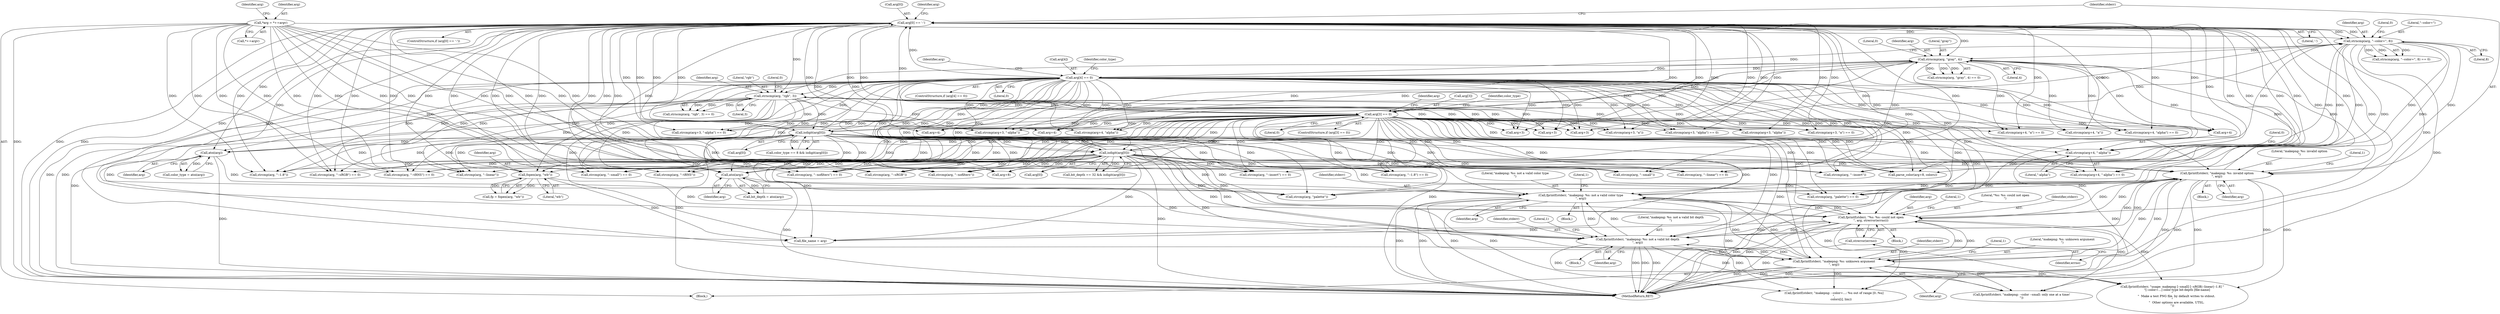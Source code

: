 digraph "0_Android_9d4853418ab2f754c2b63e091c29c5529b8b86ca_18@API" {
"1000369" [label="(Call,strcmp(arg+4, \"-alpha\"))"];
"1000308" [label="(Call,arg[0] == '-')"];
"1000247" [label="(Call,strncmp(arg, \"--color=\", 8))"];
"1000389" [label="(Call,arg[3] == 0)"];
"1000382" [label="(Call,strncmp(arg, \"rgb\", 3))"];
"1000340" [label="(Call,arg[4] == 0)"];
"1000333" [label="(Call,strncmp(arg, \"gray\", 4))"];
"1000314" [label="(Call,fprintf(stderr, \"makepng: %s: invalid option\n\", arg))"];
"1000460" [label="(Call,fprintf(stderr, \"makepng: %s: not a valid color type\n\", arg))"];
"1000519" [label="(Call,fprintf(stderr, \"%s: %s: could not open\n\", arg, strerror(errno)))"];
"1000497" [label="(Call,fprintf(stderr, \"makepng: %s: not a valid bit depth\n\", arg))"];
"1000531" [label="(Call,fprintf(stderr, \"makepng: %s: unknown argument\n\", arg))"];
"1000434" [label="(Call,isdigit(arg[0]))"];
"1000472" [label="(Call,isdigit(arg[0]))"];
"1000479" [label="(Call,atoi(arg))"];
"1000511" [label="(Call,fopen(arg, \"wb\"))"];
"1000523" [label="(Call,strerror(errno))"];
"1000441" [label="(Call,atoi(arg))"];
"1000174" [label="(Call,*arg = *++argv)"];
"1000369" [label="(Call,strcmp(arg+4, \"-alpha\"))"];
"1000513" [label="(Literal,\"wb\")"];
"1000353" [label="(Call,strcmp(arg+4, \"a\") == 0)"];
"1000202" [label="(Call,strcmp(arg, \"--sRGB\") == 0)"];
"1000191" [label="(Call,strcmp(arg, \"--tRNS\") == 0)"];
"1000389" [label="(Call,arg[3] == 0)"];
"1000336" [label="(Literal,4)"];
"1000524" [label="(Identifier,errno)"];
"1000354" [label="(Call,strcmp(arg+4, \"a\"))"];
"1000498" [label="(Identifier,stderr)"];
"1000315" [label="(Identifier,stderr)"];
"1000417" [label="(Call,strcmp(arg+3, \"-alpha\") == 0)"];
"1000480" [label="(Identifier,arg)"];
"1000214" [label="(Call,strcmp(arg, \"--linear\"))"];
"1000265" [label="(Call,strcmp(arg, \"--insert\"))"];
"1000203" [label="(Call,strcmp(arg, \"--sRGB\"))"];
"1000176" [label="(Call,*++argv)"];
"1000314" [label="(Call,fprintf(stderr, \"makepng: %s: invalid option\n\", arg))"];
"1000308" [label="(Call,arg[0] == '-')"];
"1000386" [label="(Literal,0)"];
"1000335" [label="(Literal,\"gray\")"];
"1000322" [label="(Call,strcmp(arg, \"palette\"))"];
"1000512" [label="(Identifier,arg)"];
"1000339" [label="(ControlStructure,if (arg[4] == 0))"];
"1000236" [label="(Call,strcmp(arg, \"--nofilters\"))"];
"1000312" [label="(Literal,'-')"];
"1000473" [label="(Call,arg[0])"];
"1000341" [label="(Call,arg[4])"];
"1000460" [label="(Call,fprintf(stderr, \"makepng: %s: not a valid color type\n\", arg))"];
"1000534" [label="(Identifier,arg)"];
"1000536" [label="(Literal,1)"];
"1000307" [label="(ControlStructure,if (arg[0] == '-'))"];
"1000404" [label="(Call,arg+3)"];
"1000462" [label="(Literal,\"makepng: %s: not a valid color type\n\")"];
"1000518" [label="(Block,)"];
"1000511" [label="(Call,fopen(arg, \"wb\"))"];
"1000419" [label="(Call,arg+3)"];
"1000441" [label="(Call,atoi(arg))"];
"1000533" [label="(Literal,\"makepng: %s: unknown argument\n\")"];
"1000390" [label="(Call,arg[3])"];
"1000337" [label="(Literal,0)"];
"1000383" [label="(Identifier,arg)"];
"1000182" [label="(Identifier,arg)"];
"1000384" [label="(Literal,\"rgb\")"];
"1000224" [label="(Call,strcmp(arg, \"--1.8\") == 0)"];
"1000410" [label="(Call,strcmp(arg+3, \"alpha\") == 0)"];
"1000180" [label="(Call,strcmp(arg, \"--small\") == 0)"];
"1000334" [label="(Identifier,arg)"];
"1000316" [label="(Literal,\"makepng: %s: invalid option\n\")"];
"1000192" [label="(Call,strcmp(arg, \"--tRNS\"))"];
"1000435" [label="(Call,arg[0])"];
"1000393" [label="(Literal,0)"];
"1000430" [label="(Call,color_type == 8 && isdigit(arg[0]))"];
"1000225" [label="(Call,strcmp(arg, \"--1.8\"))"];
"1000412" [label="(Call,arg+3)"];
"1000344" [label="(Literal,0)"];
"1000253" [label="(Call,parse_color(arg+8, colors))"];
"1000175" [label="(Identifier,arg)"];
"1000388" [label="(ControlStructure,if (arg[3] == 0))"];
"1000442" [label="(Identifier,arg)"];
"1000347" [label="(Identifier,color_type)"];
"1000381" [label="(Call,strncmp(arg, \"rgb\", 3) == 0)"];
"1000396" [label="(Identifier,color_type)"];
"1000248" [label="(Identifier,arg)"];
"1000521" [label="(Literal,\"%s: %s: could not open\n\")"];
"1000527" [label="(Call,file_name = arg)"];
"1000370" [label="(Call,arg+4)"];
"1000584" [label="(Call,fprintf(stderr, \"makepng: --color=...: %u out of range [0..%u]\n\",\n               colors[i], lim))"];
"1000251" [label="(Literal,0)"];
"1000523" [label="(Call,strerror(errno))"];
"1000602" [label="(Call,fprintf(stderr, \"makepng: --color --small: only one at a time!\n\"))"];
"1000411" [label="(Call,strcmp(arg+3, \"alpha\"))"];
"1000313" [label="(Block,)"];
"1000502" [label="(Literal,1)"];
"1000368" [label="(Call,strcmp(arg+4, \"-alpha\") == 0)"];
"1000323" [label="(Identifier,arg)"];
"1000497" [label="(Call,fprintf(stderr, \"makepng: %s: not a valid bit depth\n\", arg))"];
"1000249" [label="(Literal,\"--color=\")"];
"1000174" [label="(Call,*arg = *++argv)"];
"1000520" [label="(Identifier,stderr)"];
"1000250" [label="(Literal,8)"];
"1000522" [label="(Identifier,arg)"];
"1000247" [label="(Call,strncmp(arg, \"--color=\", 8))"];
"1000403" [label="(Call,strcmp(arg+3, \"a\"))"];
"1000361" [label="(Call,strcmp(arg+4, \"alpha\") == 0)"];
"1000246" [label="(Call,strncmp(arg, \"--color=\", 8) == 0)"];
"1000385" [label="(Literal,3)"];
"1000463" [label="(Identifier,arg)"];
"1000434" [label="(Call,isdigit(arg[0]))"];
"1000235" [label="(Call,strcmp(arg, \"--nofilters\") == 0)"];
"1000321" [label="(Call,strcmp(arg, \"palette\") == 0)"];
"1000402" [label="(Call,strcmp(arg+3, \"a\") == 0)"];
"1000333" [label="(Call,strncmp(arg, \"gray\", 4))"];
"1000459" [label="(Block,)"];
"1000373" [label="(Literal,\"-alpha\")"];
"1000309" [label="(Call,arg[0])"];
"1000319" [label="(Literal,1)"];
"1000468" [label="(Call,bit_depth == 32 && isdigit(arg[0]))"];
"1000418" [label="(Call,strcmp(arg+3, \"-alpha\"))"];
"1000363" [label="(Call,arg+4)"];
"1000374" [label="(Literal,0)"];
"1000732" [label="(MethodReturn,RET)"];
"1000472" [label="(Call,isdigit(arg[0]))"];
"1000531" [label="(Call,fprintf(stderr, \"makepng: %s: unknown argument\n\", arg))"];
"1000519" [label="(Call,fprintf(stderr, \"%s: %s: could not open\n\", arg, strerror(errno)))"];
"1000317" [label="(Identifier,arg)"];
"1000532" [label="(Identifier,stderr)"];
"1000382" [label="(Call,strncmp(arg, \"rgb\", 3))"];
"1000500" [label="(Identifier,arg)"];
"1000340" [label="(Call,arg[4] == 0)"];
"1000254" [label="(Call,arg+8)"];
"1000465" [label="(Literal,1)"];
"1000362" [label="(Call,strcmp(arg+4, \"alpha\"))"];
"1000355" [label="(Call,arg+4)"];
"1000509" [label="(Call,fp = fopen(arg, \"wb\"))"];
"1000213" [label="(Call,strcmp(arg, \"--linear\") == 0)"];
"1000181" [label="(Call,strcmp(arg, \"--small\"))"];
"1000332" [label="(Call,strncmp(arg, \"gray\", 4) == 0)"];
"1000439" [label="(Call,color_type = atoi(arg))"];
"1000461" [label="(Identifier,stderr)"];
"1000405" [label="(Identifier,arg)"];
"1000264" [label="(Call,strcmp(arg, \"--insert\") == 0)"];
"1000546" [label="(Call,fprintf(stderr, \"usage: makepng [--small] [--sRGB|--linear|--1.8] \"\n          \"[--color=...] color-type bit-depth [file-name]\n\"\n         \"  Make a test PNG file, by default writes to stdout.\n\"\n         \"  Other options are available, UTSL.\n\"))"];
"1000499" [label="(Literal,\"makepng: %s: not a valid bit depth\n\")"];
"1000479" [label="(Call,atoi(arg))"];
"1000477" [label="(Call,bit_depth = atoi(arg))"];
"1000496" [label="(Block,)"];
"1000526" [label="(Literal,1)"];
"1000356" [label="(Identifier,arg)"];
"1000172" [label="(Block,)"];
"1000369" -> "1000368"  [label="AST: "];
"1000369" -> "1000373"  [label="CFG: "];
"1000370" -> "1000369"  [label="AST: "];
"1000373" -> "1000369"  [label="AST: "];
"1000374" -> "1000369"  [label="CFG: "];
"1000369" -> "1000732"  [label="DDG: "];
"1000308" -> "1000369"  [label="DDG: "];
"1000389" -> "1000369"  [label="DDG: "];
"1000340" -> "1000369"  [label="DDG: "];
"1000333" -> "1000369"  [label="DDG: "];
"1000308" -> "1000307"  [label="AST: "];
"1000308" -> "1000312"  [label="CFG: "];
"1000309" -> "1000308"  [label="AST: "];
"1000312" -> "1000308"  [label="AST: "];
"1000315" -> "1000308"  [label="CFG: "];
"1000323" -> "1000308"  [label="CFG: "];
"1000308" -> "1000732"  [label="DDG: "];
"1000308" -> "1000732"  [label="DDG: "];
"1000308" -> "1000180"  [label="DDG: "];
"1000308" -> "1000181"  [label="DDG: "];
"1000308" -> "1000191"  [label="DDG: "];
"1000308" -> "1000192"  [label="DDG: "];
"1000308" -> "1000202"  [label="DDG: "];
"1000308" -> "1000203"  [label="DDG: "];
"1000308" -> "1000213"  [label="DDG: "];
"1000308" -> "1000214"  [label="DDG: "];
"1000308" -> "1000224"  [label="DDG: "];
"1000308" -> "1000225"  [label="DDG: "];
"1000308" -> "1000235"  [label="DDG: "];
"1000308" -> "1000236"  [label="DDG: "];
"1000308" -> "1000247"  [label="DDG: "];
"1000308" -> "1000253"  [label="DDG: "];
"1000308" -> "1000254"  [label="DDG: "];
"1000308" -> "1000264"  [label="DDG: "];
"1000308" -> "1000265"  [label="DDG: "];
"1000247" -> "1000308"  [label="DDG: "];
"1000434" -> "1000308"  [label="DDG: "];
"1000472" -> "1000308"  [label="DDG: "];
"1000389" -> "1000308"  [label="DDG: "];
"1000340" -> "1000308"  [label="DDG: "];
"1000308" -> "1000314"  [label="DDG: "];
"1000308" -> "1000321"  [label="DDG: "];
"1000308" -> "1000322"  [label="DDG: "];
"1000308" -> "1000333"  [label="DDG: "];
"1000308" -> "1000353"  [label="DDG: "];
"1000308" -> "1000354"  [label="DDG: "];
"1000308" -> "1000355"  [label="DDG: "];
"1000308" -> "1000361"  [label="DDG: "];
"1000308" -> "1000362"  [label="DDG: "];
"1000308" -> "1000363"  [label="DDG: "];
"1000308" -> "1000368"  [label="DDG: "];
"1000308" -> "1000370"  [label="DDG: "];
"1000308" -> "1000382"  [label="DDG: "];
"1000308" -> "1000402"  [label="DDG: "];
"1000308" -> "1000403"  [label="DDG: "];
"1000308" -> "1000404"  [label="DDG: "];
"1000308" -> "1000410"  [label="DDG: "];
"1000308" -> "1000411"  [label="DDG: "];
"1000308" -> "1000412"  [label="DDG: "];
"1000308" -> "1000417"  [label="DDG: "];
"1000308" -> "1000418"  [label="DDG: "];
"1000308" -> "1000419"  [label="DDG: "];
"1000308" -> "1000434"  [label="DDG: "];
"1000308" -> "1000441"  [label="DDG: "];
"1000308" -> "1000460"  [label="DDG: "];
"1000308" -> "1000472"  [label="DDG: "];
"1000308" -> "1000479"  [label="DDG: "];
"1000308" -> "1000497"  [label="DDG: "];
"1000308" -> "1000511"  [label="DDG: "];
"1000308" -> "1000519"  [label="DDG: "];
"1000308" -> "1000527"  [label="DDG: "];
"1000308" -> "1000531"  [label="DDG: "];
"1000247" -> "1000246"  [label="AST: "];
"1000247" -> "1000250"  [label="CFG: "];
"1000248" -> "1000247"  [label="AST: "];
"1000249" -> "1000247"  [label="AST: "];
"1000250" -> "1000247"  [label="AST: "];
"1000251" -> "1000247"  [label="CFG: "];
"1000247" -> "1000732"  [label="DDG: "];
"1000247" -> "1000246"  [label="DDG: "];
"1000247" -> "1000246"  [label="DDG: "];
"1000247" -> "1000246"  [label="DDG: "];
"1000389" -> "1000247"  [label="DDG: "];
"1000340" -> "1000247"  [label="DDG: "];
"1000434" -> "1000247"  [label="DDG: "];
"1000472" -> "1000247"  [label="DDG: "];
"1000174" -> "1000247"  [label="DDG: "];
"1000247" -> "1000253"  [label="DDG: "];
"1000247" -> "1000254"  [label="DDG: "];
"1000247" -> "1000264"  [label="DDG: "];
"1000247" -> "1000265"  [label="DDG: "];
"1000247" -> "1000314"  [label="DDG: "];
"1000247" -> "1000321"  [label="DDG: "];
"1000247" -> "1000322"  [label="DDG: "];
"1000247" -> "1000333"  [label="DDG: "];
"1000389" -> "1000388"  [label="AST: "];
"1000389" -> "1000393"  [label="CFG: "];
"1000390" -> "1000389"  [label="AST: "];
"1000393" -> "1000389"  [label="AST: "];
"1000396" -> "1000389"  [label="CFG: "];
"1000405" -> "1000389"  [label="CFG: "];
"1000389" -> "1000732"  [label="DDG: "];
"1000389" -> "1000732"  [label="DDG: "];
"1000389" -> "1000180"  [label="DDG: "];
"1000389" -> "1000181"  [label="DDG: "];
"1000389" -> "1000191"  [label="DDG: "];
"1000389" -> "1000192"  [label="DDG: "];
"1000389" -> "1000202"  [label="DDG: "];
"1000389" -> "1000203"  [label="DDG: "];
"1000389" -> "1000213"  [label="DDG: "];
"1000389" -> "1000214"  [label="DDG: "];
"1000389" -> "1000224"  [label="DDG: "];
"1000389" -> "1000225"  [label="DDG: "];
"1000389" -> "1000235"  [label="DDG: "];
"1000389" -> "1000236"  [label="DDG: "];
"1000389" -> "1000253"  [label="DDG: "];
"1000389" -> "1000254"  [label="DDG: "];
"1000389" -> "1000264"  [label="DDG: "];
"1000389" -> "1000265"  [label="DDG: "];
"1000389" -> "1000314"  [label="DDG: "];
"1000389" -> "1000321"  [label="DDG: "];
"1000389" -> "1000322"  [label="DDG: "];
"1000389" -> "1000333"  [label="DDG: "];
"1000389" -> "1000353"  [label="DDG: "];
"1000389" -> "1000354"  [label="DDG: "];
"1000389" -> "1000355"  [label="DDG: "];
"1000389" -> "1000361"  [label="DDG: "];
"1000389" -> "1000362"  [label="DDG: "];
"1000389" -> "1000363"  [label="DDG: "];
"1000389" -> "1000368"  [label="DDG: "];
"1000389" -> "1000370"  [label="DDG: "];
"1000389" -> "1000382"  [label="DDG: "];
"1000382" -> "1000389"  [label="DDG: "];
"1000389" -> "1000402"  [label="DDG: "];
"1000389" -> "1000403"  [label="DDG: "];
"1000389" -> "1000404"  [label="DDG: "];
"1000389" -> "1000410"  [label="DDG: "];
"1000389" -> "1000411"  [label="DDG: "];
"1000389" -> "1000412"  [label="DDG: "];
"1000389" -> "1000417"  [label="DDG: "];
"1000389" -> "1000418"  [label="DDG: "];
"1000389" -> "1000419"  [label="DDG: "];
"1000389" -> "1000434"  [label="DDG: "];
"1000389" -> "1000441"  [label="DDG: "];
"1000389" -> "1000460"  [label="DDG: "];
"1000389" -> "1000472"  [label="DDG: "];
"1000389" -> "1000479"  [label="DDG: "];
"1000389" -> "1000497"  [label="DDG: "];
"1000389" -> "1000511"  [label="DDG: "];
"1000389" -> "1000519"  [label="DDG: "];
"1000389" -> "1000527"  [label="DDG: "];
"1000389" -> "1000531"  [label="DDG: "];
"1000382" -> "1000381"  [label="AST: "];
"1000382" -> "1000385"  [label="CFG: "];
"1000383" -> "1000382"  [label="AST: "];
"1000384" -> "1000382"  [label="AST: "];
"1000385" -> "1000382"  [label="AST: "];
"1000386" -> "1000382"  [label="CFG: "];
"1000382" -> "1000732"  [label="DDG: "];
"1000382" -> "1000381"  [label="DDG: "];
"1000382" -> "1000381"  [label="DDG: "];
"1000382" -> "1000381"  [label="DDG: "];
"1000340" -> "1000382"  [label="DDG: "];
"1000333" -> "1000382"  [label="DDG: "];
"1000382" -> "1000402"  [label="DDG: "];
"1000382" -> "1000403"  [label="DDG: "];
"1000382" -> "1000404"  [label="DDG: "];
"1000382" -> "1000410"  [label="DDG: "];
"1000382" -> "1000411"  [label="DDG: "];
"1000382" -> "1000412"  [label="DDG: "];
"1000382" -> "1000417"  [label="DDG: "];
"1000382" -> "1000418"  [label="DDG: "];
"1000382" -> "1000419"  [label="DDG: "];
"1000382" -> "1000434"  [label="DDG: "];
"1000382" -> "1000441"  [label="DDG: "];
"1000382" -> "1000472"  [label="DDG: "];
"1000382" -> "1000479"  [label="DDG: "];
"1000382" -> "1000511"  [label="DDG: "];
"1000382" -> "1000531"  [label="DDG: "];
"1000340" -> "1000339"  [label="AST: "];
"1000340" -> "1000344"  [label="CFG: "];
"1000341" -> "1000340"  [label="AST: "];
"1000344" -> "1000340"  [label="AST: "];
"1000347" -> "1000340"  [label="CFG: "];
"1000356" -> "1000340"  [label="CFG: "];
"1000340" -> "1000732"  [label="DDG: "];
"1000340" -> "1000732"  [label="DDG: "];
"1000340" -> "1000180"  [label="DDG: "];
"1000340" -> "1000181"  [label="DDG: "];
"1000340" -> "1000191"  [label="DDG: "];
"1000340" -> "1000192"  [label="DDG: "];
"1000340" -> "1000202"  [label="DDG: "];
"1000340" -> "1000203"  [label="DDG: "];
"1000340" -> "1000213"  [label="DDG: "];
"1000340" -> "1000214"  [label="DDG: "];
"1000340" -> "1000224"  [label="DDG: "];
"1000340" -> "1000225"  [label="DDG: "];
"1000340" -> "1000235"  [label="DDG: "];
"1000340" -> "1000236"  [label="DDG: "];
"1000340" -> "1000253"  [label="DDG: "];
"1000340" -> "1000254"  [label="DDG: "];
"1000340" -> "1000264"  [label="DDG: "];
"1000340" -> "1000265"  [label="DDG: "];
"1000340" -> "1000314"  [label="DDG: "];
"1000340" -> "1000321"  [label="DDG: "];
"1000340" -> "1000322"  [label="DDG: "];
"1000340" -> "1000333"  [label="DDG: "];
"1000333" -> "1000340"  [label="DDG: "];
"1000340" -> "1000353"  [label="DDG: "];
"1000340" -> "1000354"  [label="DDG: "];
"1000340" -> "1000355"  [label="DDG: "];
"1000340" -> "1000361"  [label="DDG: "];
"1000340" -> "1000362"  [label="DDG: "];
"1000340" -> "1000363"  [label="DDG: "];
"1000340" -> "1000368"  [label="DDG: "];
"1000340" -> "1000370"  [label="DDG: "];
"1000340" -> "1000402"  [label="DDG: "];
"1000340" -> "1000403"  [label="DDG: "];
"1000340" -> "1000404"  [label="DDG: "];
"1000340" -> "1000410"  [label="DDG: "];
"1000340" -> "1000411"  [label="DDG: "];
"1000340" -> "1000412"  [label="DDG: "];
"1000340" -> "1000417"  [label="DDG: "];
"1000340" -> "1000418"  [label="DDG: "];
"1000340" -> "1000419"  [label="DDG: "];
"1000340" -> "1000434"  [label="DDG: "];
"1000340" -> "1000441"  [label="DDG: "];
"1000340" -> "1000460"  [label="DDG: "];
"1000340" -> "1000472"  [label="DDG: "];
"1000340" -> "1000479"  [label="DDG: "];
"1000340" -> "1000497"  [label="DDG: "];
"1000340" -> "1000511"  [label="DDG: "];
"1000340" -> "1000519"  [label="DDG: "];
"1000340" -> "1000527"  [label="DDG: "];
"1000340" -> "1000531"  [label="DDG: "];
"1000333" -> "1000332"  [label="AST: "];
"1000333" -> "1000336"  [label="CFG: "];
"1000334" -> "1000333"  [label="AST: "];
"1000335" -> "1000333"  [label="AST: "];
"1000336" -> "1000333"  [label="AST: "];
"1000337" -> "1000333"  [label="CFG: "];
"1000333" -> "1000732"  [label="DDG: "];
"1000333" -> "1000332"  [label="DDG: "];
"1000333" -> "1000332"  [label="DDG: "];
"1000333" -> "1000332"  [label="DDG: "];
"1000314" -> "1000333"  [label="DDG: "];
"1000434" -> "1000333"  [label="DDG: "];
"1000472" -> "1000333"  [label="DDG: "];
"1000333" -> "1000353"  [label="DDG: "];
"1000333" -> "1000354"  [label="DDG: "];
"1000333" -> "1000355"  [label="DDG: "];
"1000333" -> "1000361"  [label="DDG: "];
"1000333" -> "1000362"  [label="DDG: "];
"1000333" -> "1000363"  [label="DDG: "];
"1000333" -> "1000368"  [label="DDG: "];
"1000333" -> "1000370"  [label="DDG: "];
"1000314" -> "1000313"  [label="AST: "];
"1000314" -> "1000317"  [label="CFG: "];
"1000315" -> "1000314"  [label="AST: "];
"1000316" -> "1000314"  [label="AST: "];
"1000317" -> "1000314"  [label="AST: "];
"1000319" -> "1000314"  [label="CFG: "];
"1000314" -> "1000732"  [label="DDG: "];
"1000314" -> "1000732"  [label="DDG: "];
"1000460" -> "1000314"  [label="DDG: "];
"1000519" -> "1000314"  [label="DDG: "];
"1000497" -> "1000314"  [label="DDG: "];
"1000531" -> "1000314"  [label="DDG: "];
"1000434" -> "1000314"  [label="DDG: "];
"1000472" -> "1000314"  [label="DDG: "];
"1000314" -> "1000321"  [label="DDG: "];
"1000314" -> "1000322"  [label="DDG: "];
"1000314" -> "1000460"  [label="DDG: "];
"1000314" -> "1000497"  [label="DDG: "];
"1000314" -> "1000519"  [label="DDG: "];
"1000314" -> "1000531"  [label="DDG: "];
"1000314" -> "1000546"  [label="DDG: "];
"1000314" -> "1000584"  [label="DDG: "];
"1000314" -> "1000602"  [label="DDG: "];
"1000460" -> "1000459"  [label="AST: "];
"1000460" -> "1000463"  [label="CFG: "];
"1000461" -> "1000460"  [label="AST: "];
"1000462" -> "1000460"  [label="AST: "];
"1000463" -> "1000460"  [label="AST: "];
"1000465" -> "1000460"  [label="CFG: "];
"1000460" -> "1000732"  [label="DDG: "];
"1000460" -> "1000732"  [label="DDG: "];
"1000460" -> "1000732"  [label="DDG: "];
"1000519" -> "1000460"  [label="DDG: "];
"1000497" -> "1000460"  [label="DDG: "];
"1000531" -> "1000460"  [label="DDG: "];
"1000434" -> "1000460"  [label="DDG: "];
"1000441" -> "1000460"  [label="DDG: "];
"1000460" -> "1000497"  [label="DDG: "];
"1000460" -> "1000519"  [label="DDG: "];
"1000460" -> "1000531"  [label="DDG: "];
"1000460" -> "1000546"  [label="DDG: "];
"1000460" -> "1000584"  [label="DDG: "];
"1000460" -> "1000602"  [label="DDG: "];
"1000519" -> "1000518"  [label="AST: "];
"1000519" -> "1000523"  [label="CFG: "];
"1000520" -> "1000519"  [label="AST: "];
"1000521" -> "1000519"  [label="AST: "];
"1000522" -> "1000519"  [label="AST: "];
"1000523" -> "1000519"  [label="AST: "];
"1000526" -> "1000519"  [label="CFG: "];
"1000519" -> "1000732"  [label="DDG: "];
"1000519" -> "1000732"  [label="DDG: "];
"1000519" -> "1000732"  [label="DDG: "];
"1000519" -> "1000497"  [label="DDG: "];
"1000497" -> "1000519"  [label="DDG: "];
"1000531" -> "1000519"  [label="DDG: "];
"1000511" -> "1000519"  [label="DDG: "];
"1000434" -> "1000519"  [label="DDG: "];
"1000472" -> "1000519"  [label="DDG: "];
"1000523" -> "1000519"  [label="DDG: "];
"1000519" -> "1000527"  [label="DDG: "];
"1000519" -> "1000531"  [label="DDG: "];
"1000519" -> "1000546"  [label="DDG: "];
"1000519" -> "1000584"  [label="DDG: "];
"1000519" -> "1000602"  [label="DDG: "];
"1000497" -> "1000496"  [label="AST: "];
"1000497" -> "1000500"  [label="CFG: "];
"1000498" -> "1000497"  [label="AST: "];
"1000499" -> "1000497"  [label="AST: "];
"1000500" -> "1000497"  [label="AST: "];
"1000502" -> "1000497"  [label="CFG: "];
"1000497" -> "1000732"  [label="DDG: "];
"1000497" -> "1000732"  [label="DDG: "];
"1000497" -> "1000732"  [label="DDG: "];
"1000531" -> "1000497"  [label="DDG: "];
"1000479" -> "1000497"  [label="DDG: "];
"1000434" -> "1000497"  [label="DDG: "];
"1000472" -> "1000497"  [label="DDG: "];
"1000497" -> "1000531"  [label="DDG: "];
"1000497" -> "1000546"  [label="DDG: "];
"1000497" -> "1000584"  [label="DDG: "];
"1000497" -> "1000602"  [label="DDG: "];
"1000531" -> "1000172"  [label="AST: "];
"1000531" -> "1000534"  [label="CFG: "];
"1000532" -> "1000531"  [label="AST: "];
"1000533" -> "1000531"  [label="AST: "];
"1000534" -> "1000531"  [label="AST: "];
"1000536" -> "1000531"  [label="CFG: "];
"1000531" -> "1000732"  [label="DDG: "];
"1000531" -> "1000732"  [label="DDG: "];
"1000531" -> "1000732"  [label="DDG: "];
"1000434" -> "1000531"  [label="DDG: "];
"1000472" -> "1000531"  [label="DDG: "];
"1000531" -> "1000546"  [label="DDG: "];
"1000531" -> "1000584"  [label="DDG: "];
"1000531" -> "1000602"  [label="DDG: "];
"1000434" -> "1000430"  [label="AST: "];
"1000434" -> "1000435"  [label="CFG: "];
"1000435" -> "1000434"  [label="AST: "];
"1000430" -> "1000434"  [label="CFG: "];
"1000434" -> "1000732"  [label="DDG: "];
"1000434" -> "1000180"  [label="DDG: "];
"1000434" -> "1000181"  [label="DDG: "];
"1000434" -> "1000191"  [label="DDG: "];
"1000434" -> "1000192"  [label="DDG: "];
"1000434" -> "1000202"  [label="DDG: "];
"1000434" -> "1000203"  [label="DDG: "];
"1000434" -> "1000213"  [label="DDG: "];
"1000434" -> "1000214"  [label="DDG: "];
"1000434" -> "1000224"  [label="DDG: "];
"1000434" -> "1000225"  [label="DDG: "];
"1000434" -> "1000235"  [label="DDG: "];
"1000434" -> "1000236"  [label="DDG: "];
"1000434" -> "1000253"  [label="DDG: "];
"1000434" -> "1000254"  [label="DDG: "];
"1000434" -> "1000264"  [label="DDG: "];
"1000434" -> "1000265"  [label="DDG: "];
"1000434" -> "1000321"  [label="DDG: "];
"1000434" -> "1000322"  [label="DDG: "];
"1000434" -> "1000430"  [label="DDG: "];
"1000434" -> "1000441"  [label="DDG: "];
"1000434" -> "1000472"  [label="DDG: "];
"1000434" -> "1000479"  [label="DDG: "];
"1000434" -> "1000511"  [label="DDG: "];
"1000434" -> "1000527"  [label="DDG: "];
"1000472" -> "1000468"  [label="AST: "];
"1000472" -> "1000473"  [label="CFG: "];
"1000473" -> "1000472"  [label="AST: "];
"1000468" -> "1000472"  [label="CFG: "];
"1000472" -> "1000732"  [label="DDG: "];
"1000472" -> "1000180"  [label="DDG: "];
"1000472" -> "1000181"  [label="DDG: "];
"1000472" -> "1000191"  [label="DDG: "];
"1000472" -> "1000192"  [label="DDG: "];
"1000472" -> "1000202"  [label="DDG: "];
"1000472" -> "1000203"  [label="DDG: "];
"1000472" -> "1000213"  [label="DDG: "];
"1000472" -> "1000214"  [label="DDG: "];
"1000472" -> "1000224"  [label="DDG: "];
"1000472" -> "1000225"  [label="DDG: "];
"1000472" -> "1000235"  [label="DDG: "];
"1000472" -> "1000236"  [label="DDG: "];
"1000472" -> "1000253"  [label="DDG: "];
"1000472" -> "1000254"  [label="DDG: "];
"1000472" -> "1000264"  [label="DDG: "];
"1000472" -> "1000265"  [label="DDG: "];
"1000472" -> "1000321"  [label="DDG: "];
"1000472" -> "1000322"  [label="DDG: "];
"1000472" -> "1000468"  [label="DDG: "];
"1000472" -> "1000479"  [label="DDG: "];
"1000472" -> "1000511"  [label="DDG: "];
"1000472" -> "1000527"  [label="DDG: "];
"1000479" -> "1000477"  [label="AST: "];
"1000479" -> "1000480"  [label="CFG: "];
"1000480" -> "1000479"  [label="AST: "];
"1000477" -> "1000479"  [label="CFG: "];
"1000479" -> "1000732"  [label="DDG: "];
"1000479" -> "1000477"  [label="DDG: "];
"1000511" -> "1000509"  [label="AST: "];
"1000511" -> "1000513"  [label="CFG: "];
"1000512" -> "1000511"  [label="AST: "];
"1000513" -> "1000511"  [label="AST: "];
"1000509" -> "1000511"  [label="CFG: "];
"1000511" -> "1000509"  [label="DDG: "];
"1000511" -> "1000509"  [label="DDG: "];
"1000511" -> "1000527"  [label="DDG: "];
"1000523" -> "1000524"  [label="CFG: "];
"1000524" -> "1000523"  [label="AST: "];
"1000523" -> "1000732"  [label="DDG: "];
"1000441" -> "1000439"  [label="AST: "];
"1000441" -> "1000442"  [label="CFG: "];
"1000442" -> "1000441"  [label="AST: "];
"1000439" -> "1000441"  [label="CFG: "];
"1000441" -> "1000732"  [label="DDG: "];
"1000441" -> "1000439"  [label="DDG: "];
"1000174" -> "1000172"  [label="AST: "];
"1000174" -> "1000176"  [label="CFG: "];
"1000175" -> "1000174"  [label="AST: "];
"1000176" -> "1000174"  [label="AST: "];
"1000182" -> "1000174"  [label="CFG: "];
"1000174" -> "1000732"  [label="DDG: "];
"1000174" -> "1000180"  [label="DDG: "];
"1000174" -> "1000181"  [label="DDG: "];
"1000174" -> "1000191"  [label="DDG: "];
"1000174" -> "1000192"  [label="DDG: "];
"1000174" -> "1000202"  [label="DDG: "];
"1000174" -> "1000203"  [label="DDG: "];
"1000174" -> "1000213"  [label="DDG: "];
"1000174" -> "1000214"  [label="DDG: "];
"1000174" -> "1000224"  [label="DDG: "];
"1000174" -> "1000225"  [label="DDG: "];
"1000174" -> "1000235"  [label="DDG: "];
"1000174" -> "1000236"  [label="DDG: "];
}
